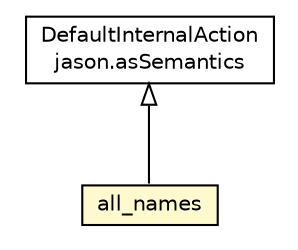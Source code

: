 #!/usr/local/bin/dot
#
# Class diagram 
# Generated by UMLGraph version R5_6_6-1-g9240c4 (http://www.umlgraph.org/)
#

digraph G {
	edge [fontname="Helvetica",fontsize=10,labelfontname="Helvetica",labelfontsize=10];
	node [fontname="Helvetica",fontsize=10,shape=plaintext];
	nodesep=0.25;
	ranksep=0.5;
	// jason.asSemantics.DefaultInternalAction
	c53712 [label=<<table title="jason.asSemantics.DefaultInternalAction" border="0" cellborder="1" cellspacing="0" cellpadding="2" port="p" href="../asSemantics/DefaultInternalAction.html">
		<tr><td><table border="0" cellspacing="0" cellpadding="1">
<tr><td align="center" balign="center"> DefaultInternalAction </td></tr>
<tr><td align="center" balign="center"> jason.asSemantics </td></tr>
		</table></td></tr>
		</table>>, URL="../asSemantics/DefaultInternalAction.html", fontname="Helvetica", fontcolor="black", fontsize=10.0];
	// jason.stdlib.all_names
	c53945 [label=<<table title="jason.stdlib.all_names" border="0" cellborder="1" cellspacing="0" cellpadding="2" port="p" bgcolor="lemonChiffon" href="./all_names.html">
		<tr><td><table border="0" cellspacing="0" cellpadding="1">
<tr><td align="center" balign="center"> all_names </td></tr>
		</table></td></tr>
		</table>>, URL="./all_names.html", fontname="Helvetica", fontcolor="black", fontsize=10.0];
	//jason.stdlib.all_names extends jason.asSemantics.DefaultInternalAction
	c53712:p -> c53945:p [dir=back,arrowtail=empty];
}

